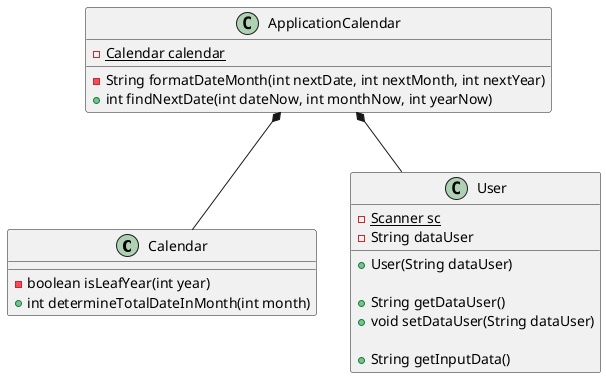 @startuml   Calender UML

class Calendar {
    - boolean isLeafYear(int year)
    + int determineTotalDateInMonth(int month)
}

class User {
    - {static} Scanner sc
    - String dataUser

    + User(String dataUser)

    + String getDataUser()
    + void setDataUser(String dataUser)

    + String getInputData()
}

class ApplicationCalendar {
    - {static} Calendar calendar

    - String formatDateMonth(int nextDate, int nextMonth, int nextYear)
    + int findNextDate(int dateNow, int monthNow, int yearNow)
}

ApplicationCalendar *-- Calendar
ApplicationCalendar *-- User

@enduml
